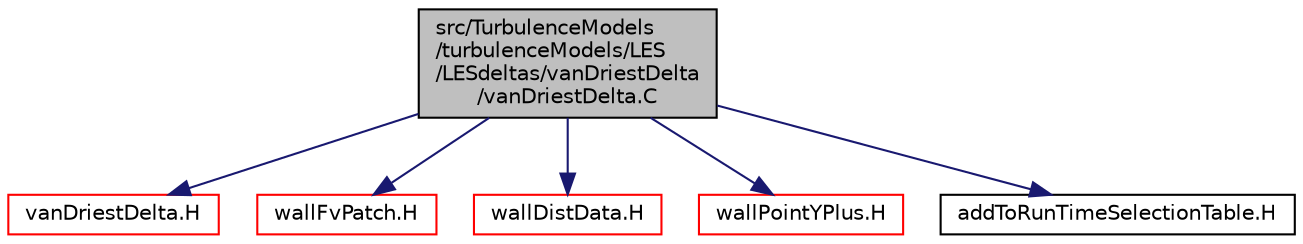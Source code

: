 digraph "src/TurbulenceModels/turbulenceModels/LES/LESdeltas/vanDriestDelta/vanDriestDelta.C"
{
  bgcolor="transparent";
  edge [fontname="Helvetica",fontsize="10",labelfontname="Helvetica",labelfontsize="10"];
  node [fontname="Helvetica",fontsize="10",shape=record];
  Node1 [label="src/TurbulenceModels\l/turbulenceModels/LES\l/LESdeltas/vanDriestDelta\l/vanDriestDelta.C",height=0.2,width=0.4,color="black", fillcolor="grey75", style="filled", fontcolor="black"];
  Node1 -> Node2 [color="midnightblue",fontsize="10",style="solid",fontname="Helvetica"];
  Node2 [label="vanDriestDelta.H",height=0.2,width=0.4,color="red",URL="$a10858.html"];
  Node1 -> Node3 [color="midnightblue",fontsize="10",style="solid",fontname="Helvetica"];
  Node3 [label="wallFvPatch.H",height=0.2,width=0.4,color="red",URL="$a06102.html"];
  Node1 -> Node4 [color="midnightblue",fontsize="10",style="solid",fontname="Helvetica"];
  Node4 [label="wallDistData.H",height=0.2,width=0.4,color="red",URL="$a06121.html"];
  Node1 -> Node5 [color="midnightblue",fontsize="10",style="solid",fontname="Helvetica"];
  Node5 [label="wallPointYPlus.H",height=0.2,width=0.4,color="red",URL="$a06130.html"];
  Node1 -> Node6 [color="midnightblue",fontsize="10",style="solid",fontname="Helvetica"];
  Node6 [label="addToRunTimeSelectionTable.H",height=0.2,width=0.4,color="black",URL="$a08025.html",tooltip="Macros for easy insertion into run-time selection tables. "];
}
